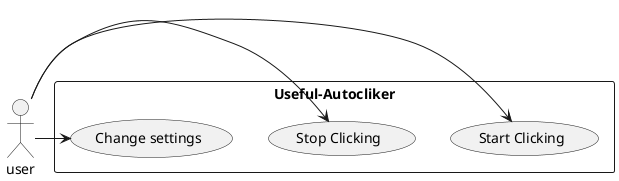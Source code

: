 @startuml

actor user

rectangle Useful-Autocliker {
    user -> (Start Clicking)
    user -> (Stop Clicking)
    user -> (Change settings)
}

@enduml